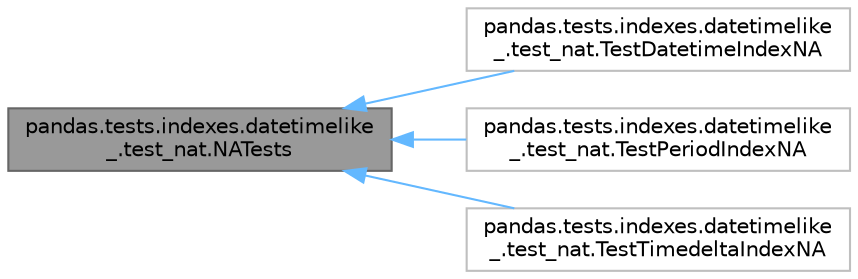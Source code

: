 digraph "pandas.tests.indexes.datetimelike_.test_nat.NATests"
{
 // LATEX_PDF_SIZE
  bgcolor="transparent";
  edge [fontname=Helvetica,fontsize=10,labelfontname=Helvetica,labelfontsize=10];
  node [fontname=Helvetica,fontsize=10,shape=box,height=0.2,width=0.4];
  rankdir="LR";
  Node1 [id="Node000001",label="pandas.tests.indexes.datetimelike\l_.test_nat.NATests",height=0.2,width=0.4,color="gray40", fillcolor="grey60", style="filled", fontcolor="black",tooltip=" "];
  Node1 -> Node2 [id="edge1_Node000001_Node000002",dir="back",color="steelblue1",style="solid",tooltip=" "];
  Node2 [id="Node000002",label="pandas.tests.indexes.datetimelike\l_.test_nat.TestDatetimeIndexNA",height=0.2,width=0.4,color="grey75", fillcolor="white", style="filled",URL="$da/d8b/classpandas_1_1tests_1_1indexes_1_1datetimelike___1_1test__nat_1_1TestDatetimeIndexNA.html",tooltip=" "];
  Node1 -> Node3 [id="edge2_Node000001_Node000003",dir="back",color="steelblue1",style="solid",tooltip=" "];
  Node3 [id="Node000003",label="pandas.tests.indexes.datetimelike\l_.test_nat.TestPeriodIndexNA",height=0.2,width=0.4,color="grey75", fillcolor="white", style="filled",URL="$d1/dc2/classpandas_1_1tests_1_1indexes_1_1datetimelike___1_1test__nat_1_1TestPeriodIndexNA.html",tooltip=" "];
  Node1 -> Node4 [id="edge3_Node000001_Node000004",dir="back",color="steelblue1",style="solid",tooltip=" "];
  Node4 [id="Node000004",label="pandas.tests.indexes.datetimelike\l_.test_nat.TestTimedeltaIndexNA",height=0.2,width=0.4,color="grey75", fillcolor="white", style="filled",URL="$df/d77/classpandas_1_1tests_1_1indexes_1_1datetimelike___1_1test__nat_1_1TestTimedeltaIndexNA.html",tooltip=" "];
}
